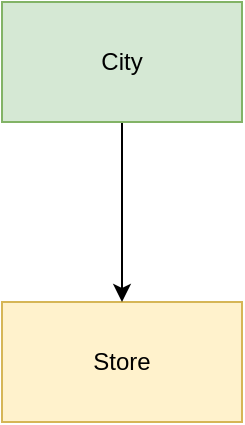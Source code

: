 <mxfile version="14.9.6" type="github">
  <diagram id="aR7fwTkR6gkx-NJgE7hl" name="Page-1">
    <mxGraphModel dx="1224" dy="811" grid="1" gridSize="10" guides="1" tooltips="1" connect="1" arrows="1" fold="1" page="1" pageScale="1" pageWidth="850" pageHeight="1100" math="0" shadow="0">
      <root>
        <mxCell id="0" />
        <mxCell id="1" parent="0" />
        <mxCell id="lgSJwSczJzdoCIYk8PvY-1" value="Store" style="rounded=0;whiteSpace=wrap;html=1;fillColor=#fff2cc;strokeColor=#d6b656;" vertex="1" parent="1">
          <mxGeometry x="160" y="320" width="120" height="60" as="geometry" />
        </mxCell>
        <mxCell id="lgSJwSczJzdoCIYk8PvY-3" style="edgeStyle=orthogonalEdgeStyle;rounded=0;orthogonalLoop=1;jettySize=auto;html=1;entryX=0.5;entryY=0;entryDx=0;entryDy=0;" edge="1" parent="1" source="lgSJwSczJzdoCIYk8PvY-2" target="lgSJwSczJzdoCIYk8PvY-1">
          <mxGeometry relative="1" as="geometry" />
        </mxCell>
        <mxCell id="lgSJwSczJzdoCIYk8PvY-2" value="City" style="rounded=0;whiteSpace=wrap;html=1;fillColor=#d5e8d4;strokeColor=#82b366;" vertex="1" parent="1">
          <mxGeometry x="160" y="170" width="120" height="60" as="geometry" />
        </mxCell>
      </root>
    </mxGraphModel>
  </diagram>
</mxfile>
